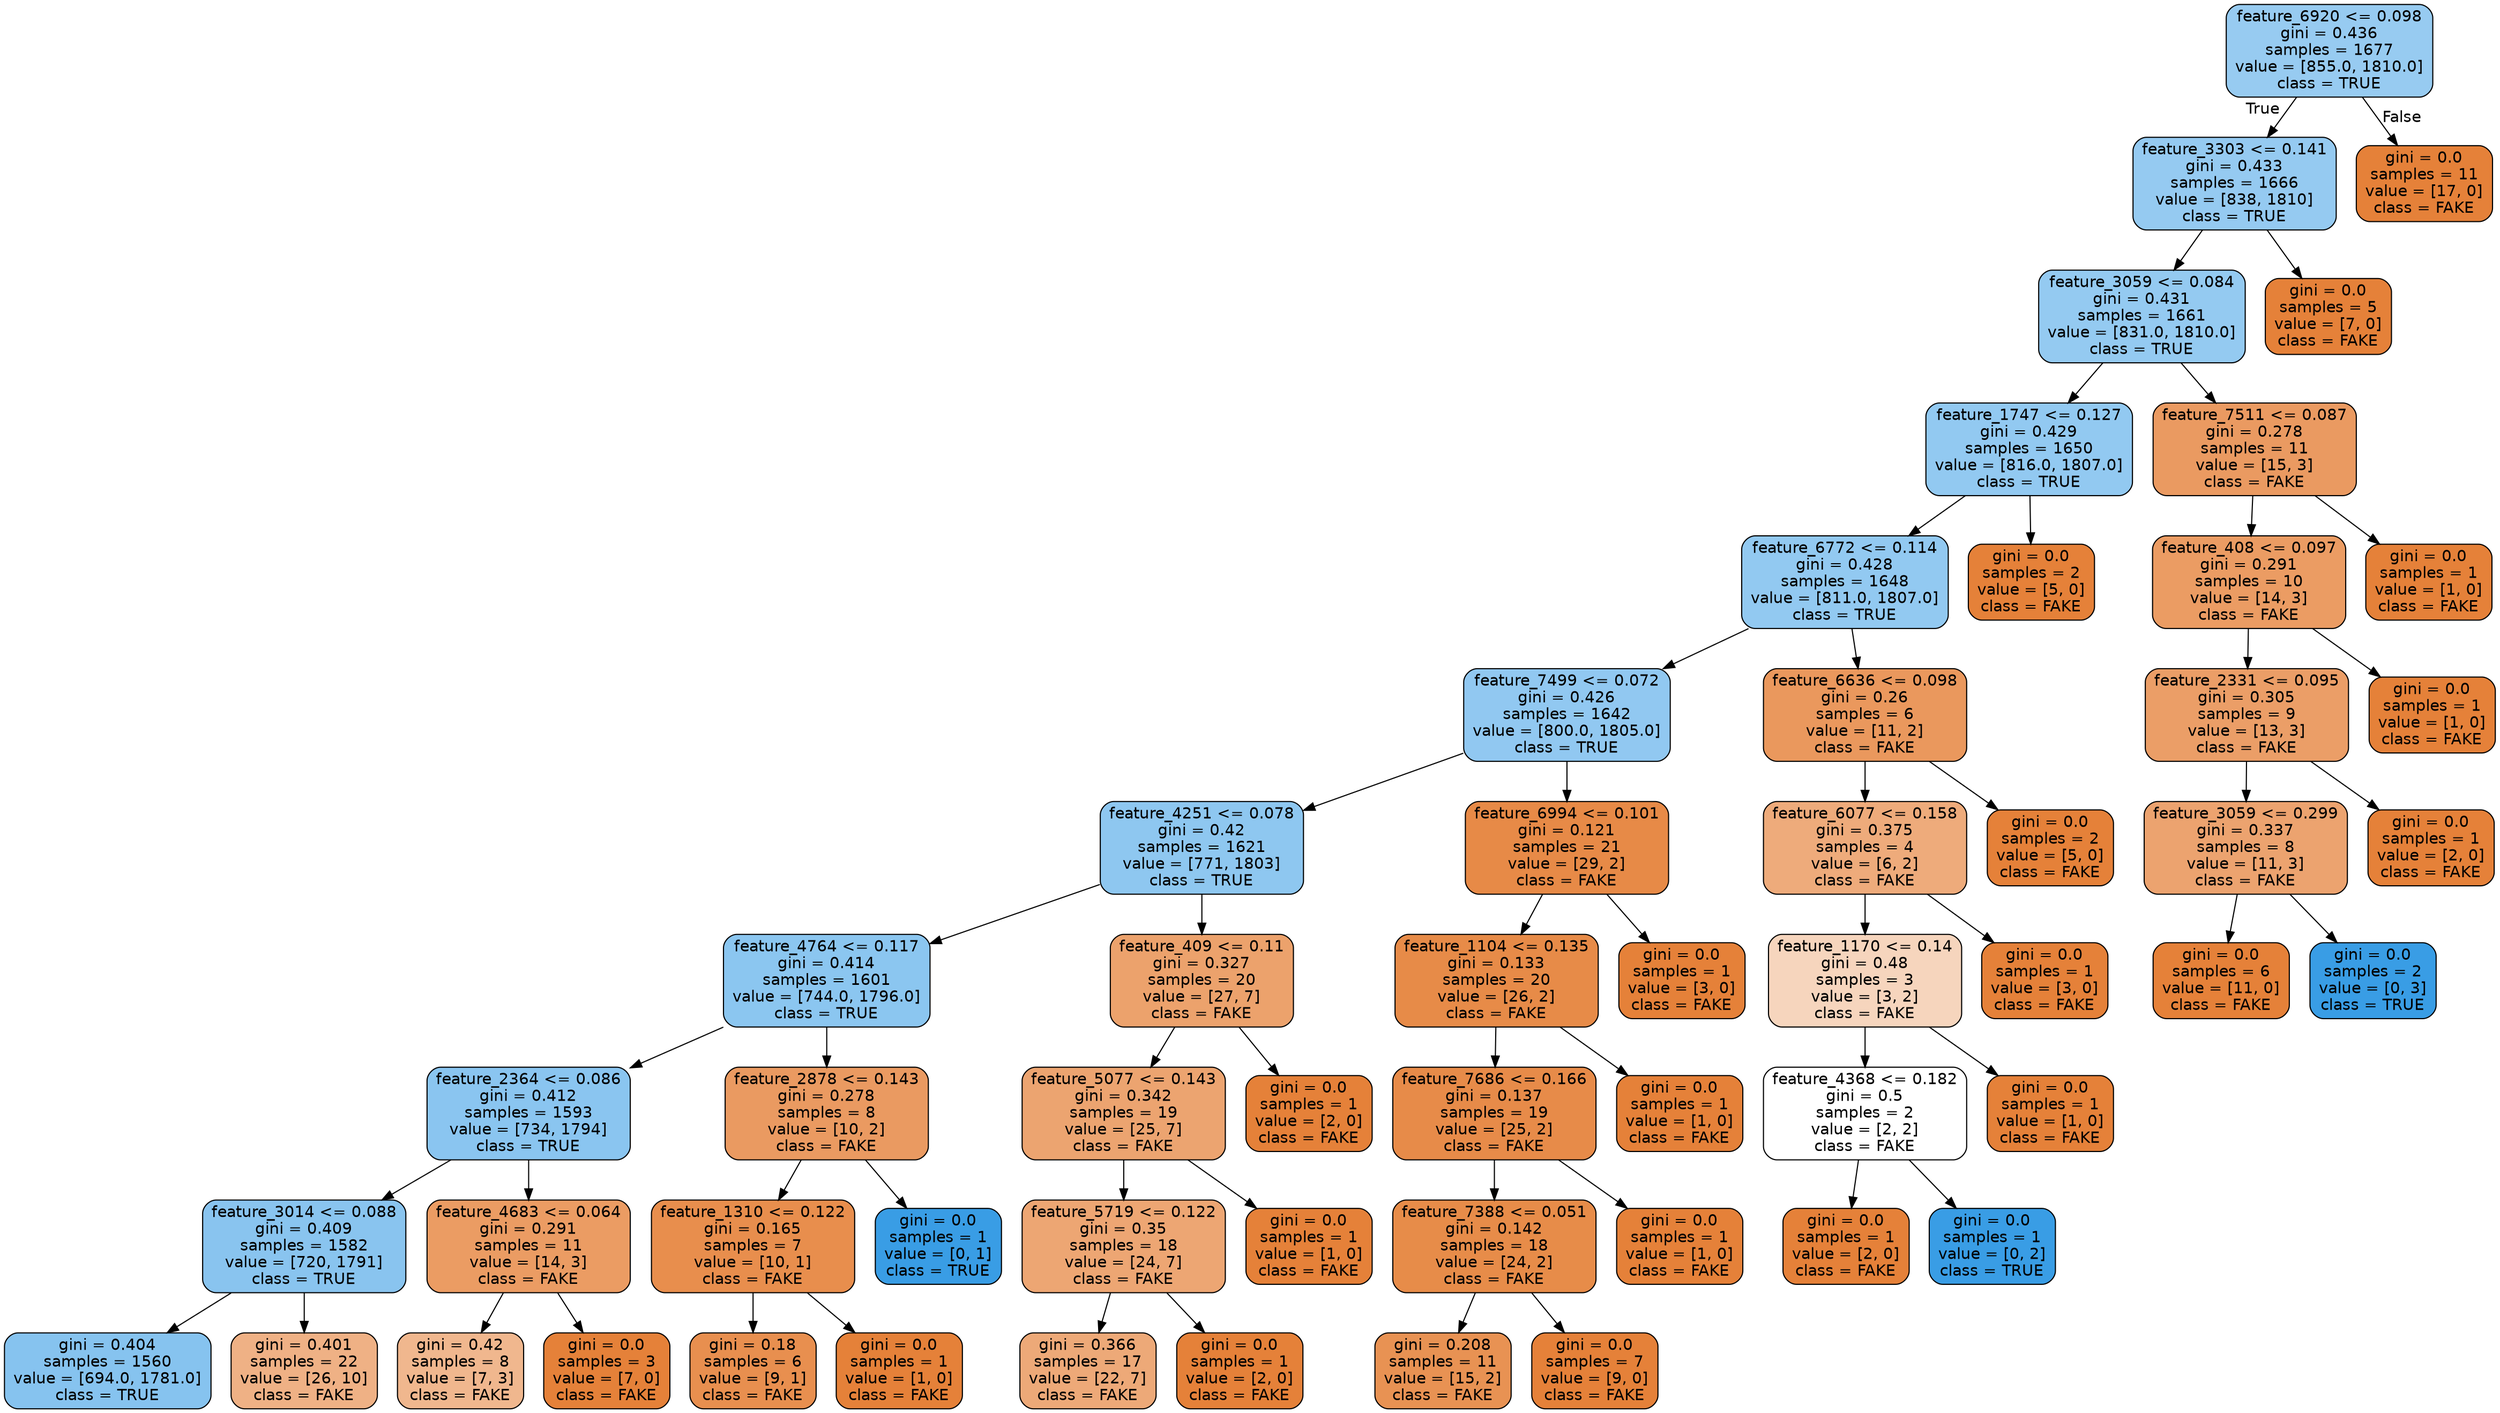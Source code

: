 digraph Tree {
node [shape=box, style="filled, rounded", color="black", fontname="helvetica"] ;
edge [fontname="helvetica"] ;
0 [label="feature_6920 <= 0.098\ngini = 0.436\nsamples = 1677\nvalue = [855.0, 1810.0]\nclass = TRUE", fillcolor="#97cbf1"] ;
1 [label="feature_3303 <= 0.141\ngini = 0.433\nsamples = 1666\nvalue = [838, 1810]\nclass = TRUE", fillcolor="#95caf1"] ;
0 -> 1 [labeldistance=2.5, labelangle=45, headlabel="True"] ;
2 [label="feature_3059 <= 0.084\ngini = 0.431\nsamples = 1661\nvalue = [831.0, 1810.0]\nclass = TRUE", fillcolor="#94caf1"] ;
1 -> 2 ;
3 [label="feature_1747 <= 0.127\ngini = 0.429\nsamples = 1650\nvalue = [816.0, 1807.0]\nclass = TRUE", fillcolor="#92c9f1"] ;
2 -> 3 ;
4 [label="feature_6772 <= 0.114\ngini = 0.428\nsamples = 1648\nvalue = [811.0, 1807.0]\nclass = TRUE", fillcolor="#92c9f1"] ;
3 -> 4 ;
5 [label="feature_7499 <= 0.072\ngini = 0.426\nsamples = 1642\nvalue = [800.0, 1805.0]\nclass = TRUE", fillcolor="#91c8f1"] ;
4 -> 5 ;
6 [label="feature_4251 <= 0.078\ngini = 0.42\nsamples = 1621\nvalue = [771, 1803]\nclass = TRUE", fillcolor="#8ec7f0"] ;
5 -> 6 ;
7 [label="feature_4764 <= 0.117\ngini = 0.414\nsamples = 1601\nvalue = [744.0, 1796.0]\nclass = TRUE", fillcolor="#8bc6f0"] ;
6 -> 7 ;
8 [label="feature_2364 <= 0.086\ngini = 0.412\nsamples = 1593\nvalue = [734, 1794]\nclass = TRUE", fillcolor="#8ac5f0"] ;
7 -> 8 ;
9 [label="feature_3014 <= 0.088\ngini = 0.409\nsamples = 1582\nvalue = [720, 1791]\nclass = TRUE", fillcolor="#89c4ef"] ;
8 -> 9 ;
10 [label="gini = 0.404\nsamples = 1560\nvalue = [694.0, 1781.0]\nclass = TRUE", fillcolor="#86c3ef"] ;
9 -> 10 ;
11 [label="gini = 0.401\nsamples = 22\nvalue = [26, 10]\nclass = FAKE", fillcolor="#efb185"] ;
9 -> 11 ;
12 [label="feature_4683 <= 0.064\ngini = 0.291\nsamples = 11\nvalue = [14, 3]\nclass = FAKE", fillcolor="#eb9c63"] ;
8 -> 12 ;
13 [label="gini = 0.42\nsamples = 8\nvalue = [7, 3]\nclass = FAKE", fillcolor="#f0b78e"] ;
12 -> 13 ;
14 [label="gini = 0.0\nsamples = 3\nvalue = [7, 0]\nclass = FAKE", fillcolor="#e58139"] ;
12 -> 14 ;
15 [label="feature_2878 <= 0.143\ngini = 0.278\nsamples = 8\nvalue = [10, 2]\nclass = FAKE", fillcolor="#ea9a61"] ;
7 -> 15 ;
16 [label="feature_1310 <= 0.122\ngini = 0.165\nsamples = 7\nvalue = [10, 1]\nclass = FAKE", fillcolor="#e88e4d"] ;
15 -> 16 ;
17 [label="gini = 0.18\nsamples = 6\nvalue = [9, 1]\nclass = FAKE", fillcolor="#e88f4f"] ;
16 -> 17 ;
18 [label="gini = 0.0\nsamples = 1\nvalue = [1, 0]\nclass = FAKE", fillcolor="#e58139"] ;
16 -> 18 ;
19 [label="gini = 0.0\nsamples = 1\nvalue = [0, 1]\nclass = TRUE", fillcolor="#399de5"] ;
15 -> 19 ;
20 [label="feature_409 <= 0.11\ngini = 0.327\nsamples = 20\nvalue = [27, 7]\nclass = FAKE", fillcolor="#eca26c"] ;
6 -> 20 ;
21 [label="feature_5077 <= 0.143\ngini = 0.342\nsamples = 19\nvalue = [25, 7]\nclass = FAKE", fillcolor="#eca470"] ;
20 -> 21 ;
22 [label="feature_5719 <= 0.122\ngini = 0.35\nsamples = 18\nvalue = [24, 7]\nclass = FAKE", fillcolor="#eda673"] ;
21 -> 22 ;
23 [label="gini = 0.366\nsamples = 17\nvalue = [22, 7]\nclass = FAKE", fillcolor="#eda978"] ;
22 -> 23 ;
24 [label="gini = 0.0\nsamples = 1\nvalue = [2, 0]\nclass = FAKE", fillcolor="#e58139"] ;
22 -> 24 ;
25 [label="gini = 0.0\nsamples = 1\nvalue = [1, 0]\nclass = FAKE", fillcolor="#e58139"] ;
21 -> 25 ;
26 [label="gini = 0.0\nsamples = 1\nvalue = [2, 0]\nclass = FAKE", fillcolor="#e58139"] ;
20 -> 26 ;
27 [label="feature_6994 <= 0.101\ngini = 0.121\nsamples = 21\nvalue = [29, 2]\nclass = FAKE", fillcolor="#e78a47"] ;
5 -> 27 ;
28 [label="feature_1104 <= 0.135\ngini = 0.133\nsamples = 20\nvalue = [26, 2]\nclass = FAKE", fillcolor="#e78b48"] ;
27 -> 28 ;
29 [label="feature_7686 <= 0.166\ngini = 0.137\nsamples = 19\nvalue = [25, 2]\nclass = FAKE", fillcolor="#e78b49"] ;
28 -> 29 ;
30 [label="feature_7388 <= 0.051\ngini = 0.142\nsamples = 18\nvalue = [24, 2]\nclass = FAKE", fillcolor="#e78c49"] ;
29 -> 30 ;
31 [label="gini = 0.208\nsamples = 11\nvalue = [15, 2]\nclass = FAKE", fillcolor="#e89253"] ;
30 -> 31 ;
32 [label="gini = 0.0\nsamples = 7\nvalue = [9, 0]\nclass = FAKE", fillcolor="#e58139"] ;
30 -> 32 ;
33 [label="gini = 0.0\nsamples = 1\nvalue = [1, 0]\nclass = FAKE", fillcolor="#e58139"] ;
29 -> 33 ;
34 [label="gini = 0.0\nsamples = 1\nvalue = [1, 0]\nclass = FAKE", fillcolor="#e58139"] ;
28 -> 34 ;
35 [label="gini = 0.0\nsamples = 1\nvalue = [3, 0]\nclass = FAKE", fillcolor="#e58139"] ;
27 -> 35 ;
36 [label="feature_6636 <= 0.098\ngini = 0.26\nsamples = 6\nvalue = [11, 2]\nclass = FAKE", fillcolor="#ea985d"] ;
4 -> 36 ;
37 [label="feature_6077 <= 0.158\ngini = 0.375\nsamples = 4\nvalue = [6, 2]\nclass = FAKE", fillcolor="#eeab7b"] ;
36 -> 37 ;
38 [label="feature_1170 <= 0.14\ngini = 0.48\nsamples = 3\nvalue = [3, 2]\nclass = FAKE", fillcolor="#f6d5bd"] ;
37 -> 38 ;
39 [label="feature_4368 <= 0.182\ngini = 0.5\nsamples = 2\nvalue = [2, 2]\nclass = FAKE", fillcolor="#ffffff"] ;
38 -> 39 ;
40 [label="gini = 0.0\nsamples = 1\nvalue = [2, 0]\nclass = FAKE", fillcolor="#e58139"] ;
39 -> 40 ;
41 [label="gini = 0.0\nsamples = 1\nvalue = [0, 2]\nclass = TRUE", fillcolor="#399de5"] ;
39 -> 41 ;
42 [label="gini = 0.0\nsamples = 1\nvalue = [1, 0]\nclass = FAKE", fillcolor="#e58139"] ;
38 -> 42 ;
43 [label="gini = 0.0\nsamples = 1\nvalue = [3, 0]\nclass = FAKE", fillcolor="#e58139"] ;
37 -> 43 ;
44 [label="gini = 0.0\nsamples = 2\nvalue = [5, 0]\nclass = FAKE", fillcolor="#e58139"] ;
36 -> 44 ;
45 [label="gini = 0.0\nsamples = 2\nvalue = [5, 0]\nclass = FAKE", fillcolor="#e58139"] ;
3 -> 45 ;
46 [label="feature_7511 <= 0.087\ngini = 0.278\nsamples = 11\nvalue = [15, 3]\nclass = FAKE", fillcolor="#ea9a61"] ;
2 -> 46 ;
47 [label="feature_408 <= 0.097\ngini = 0.291\nsamples = 10\nvalue = [14, 3]\nclass = FAKE", fillcolor="#eb9c63"] ;
46 -> 47 ;
48 [label="feature_2331 <= 0.095\ngini = 0.305\nsamples = 9\nvalue = [13, 3]\nclass = FAKE", fillcolor="#eb9e67"] ;
47 -> 48 ;
49 [label="feature_3059 <= 0.299\ngini = 0.337\nsamples = 8\nvalue = [11, 3]\nclass = FAKE", fillcolor="#eca36f"] ;
48 -> 49 ;
50 [label="gini = 0.0\nsamples = 6\nvalue = [11, 0]\nclass = FAKE", fillcolor="#e58139"] ;
49 -> 50 ;
51 [label="gini = 0.0\nsamples = 2\nvalue = [0, 3]\nclass = TRUE", fillcolor="#399de5"] ;
49 -> 51 ;
52 [label="gini = 0.0\nsamples = 1\nvalue = [2, 0]\nclass = FAKE", fillcolor="#e58139"] ;
48 -> 52 ;
53 [label="gini = 0.0\nsamples = 1\nvalue = [1, 0]\nclass = FAKE", fillcolor="#e58139"] ;
47 -> 53 ;
54 [label="gini = 0.0\nsamples = 1\nvalue = [1, 0]\nclass = FAKE", fillcolor="#e58139"] ;
46 -> 54 ;
55 [label="gini = 0.0\nsamples = 5\nvalue = [7, 0]\nclass = FAKE", fillcolor="#e58139"] ;
1 -> 55 ;
56 [label="gini = 0.0\nsamples = 11\nvalue = [17, 0]\nclass = FAKE", fillcolor="#e58139"] ;
0 -> 56 [labeldistance=2.5, labelangle=-45, headlabel="False"] ;
}